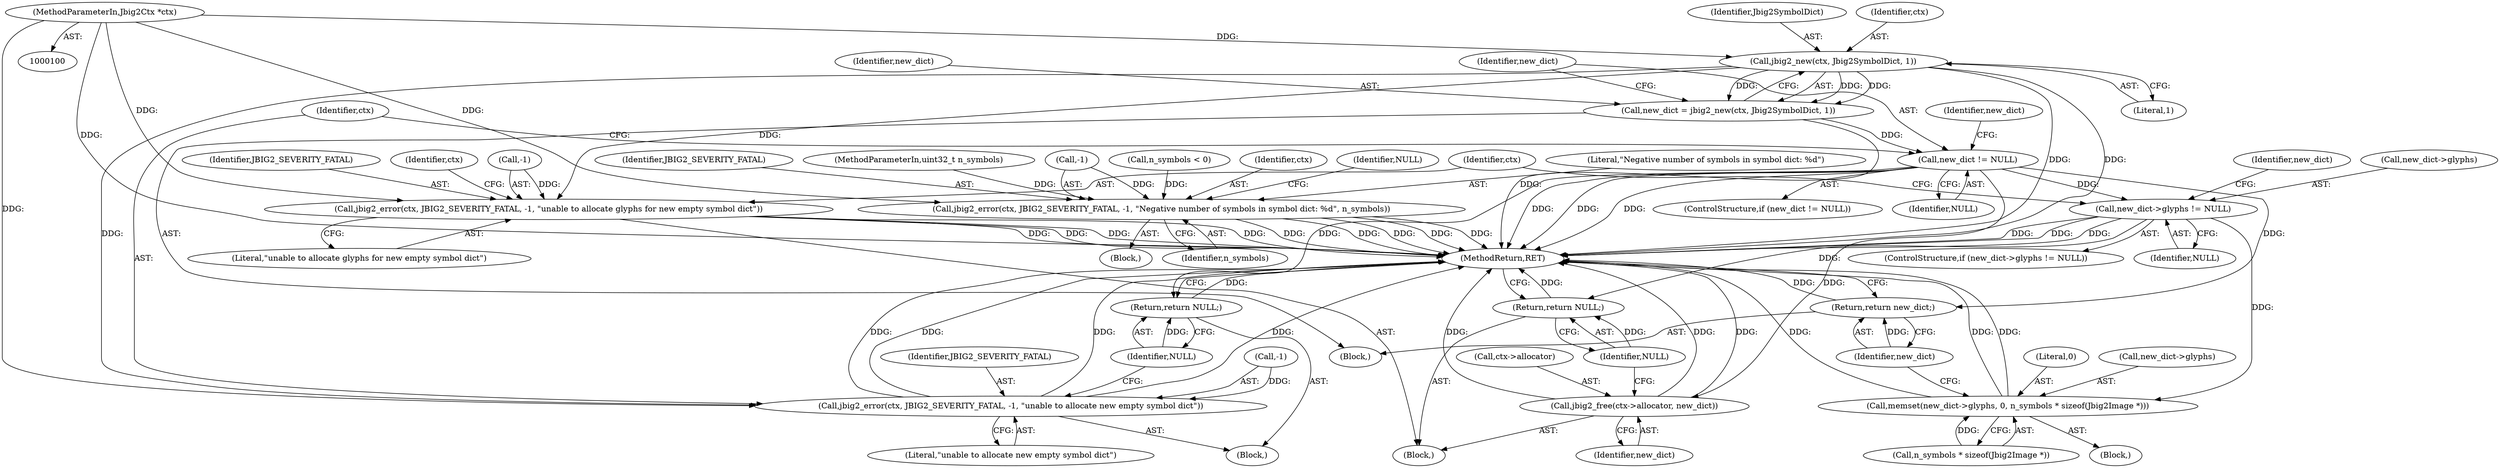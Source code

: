 digraph "0_ghostscript_e698d5c11d27212aa1098bc5b1673a3378563092_16@pointer" {
"1000101" [label="(MethodParameterIn,Jbig2Ctx *ctx)"];
"1000113" [label="(Call,jbig2_error(ctx, JBIG2_SEVERITY_FATAL, -1, \"Negative number of symbols in symbol dict: %d\", n_symbols))"];
"1000124" [label="(Call,jbig2_new(ctx, Jbig2SymbolDict, 1))"];
"1000122" [label="(Call,new_dict = jbig2_new(ctx, Jbig2SymbolDict, 1))"];
"1000129" [label="(Call,new_dict != NULL)"];
"1000146" [label="(Return,return NULL;)"];
"1000149" [label="(Call,new_dict->glyphs != NULL)"];
"1000155" [label="(Call,memset(new_dict->glyphs, 0, n_symbols * sizeof(Jbig2Image *)))"];
"1000177" [label="(Return,return NULL;)"];
"1000172" [label="(Call,jbig2_free(ctx->allocator, new_dict))"];
"1000179" [label="(Return,return new_dict;)"];
"1000140" [label="(Call,jbig2_error(ctx, JBIG2_SEVERITY_FATAL, -1, \"unable to allocate new empty symbol dict\"))"];
"1000166" [label="(Call,jbig2_error(ctx, JBIG2_SEVERITY_FATAL, -1, \"unable to allocate glyphs for new empty symbol dict\"))"];
"1000103" [label="(Block,)"];
"1000171" [label="(Literal,\"unable to allocate glyphs for new empty symbol dict\")"];
"1000140" [label="(Call,jbig2_error(ctx, JBIG2_SEVERITY_FATAL, -1, \"unable to allocate new empty symbol dict\"))"];
"1000119" [label="(Identifier,n_symbols)"];
"1000126" [label="(Identifier,Jbig2SymbolDict)"];
"1000148" [label="(ControlStructure,if (new_dict->glyphs != NULL))"];
"1000135" [label="(Identifier,new_dict)"];
"1000112" [label="(Block,)"];
"1000167" [label="(Identifier,ctx)"];
"1000127" [label="(Literal,1)"];
"1000154" [label="(Block,)"];
"1000131" [label="(Identifier,NULL)"];
"1000141" [label="(Identifier,ctx)"];
"1000125" [label="(Identifier,ctx)"];
"1000143" [label="(Call,-1)"];
"1000155" [label="(Call,memset(new_dict->glyphs, 0, n_symbols * sizeof(Jbig2Image *)))"];
"1000172" [label="(Call,jbig2_free(ctx->allocator, new_dict))"];
"1000165" [label="(Block,)"];
"1000174" [label="(Identifier,ctx)"];
"1000109" [label="(Call,n_symbols < 0)"];
"1000166" [label="(Call,jbig2_error(ctx, JBIG2_SEVERITY_FATAL, -1, \"unable to allocate glyphs for new empty symbol dict\"))"];
"1000181" [label="(MethodReturn,RET)"];
"1000146" [label="(Return,return NULL;)"];
"1000123" [label="(Identifier,new_dict)"];
"1000128" [label="(ControlStructure,if (new_dict != NULL))"];
"1000179" [label="(Return,return new_dict;)"];
"1000113" [label="(Call,jbig2_error(ctx, JBIG2_SEVERITY_FATAL, -1, \"Negative number of symbols in symbol dict: %d\", n_symbols))"];
"1000124" [label="(Call,jbig2_new(ctx, Jbig2SymbolDict, 1))"];
"1000177" [label="(Return,return NULL;)"];
"1000149" [label="(Call,new_dict->glyphs != NULL)"];
"1000159" [label="(Literal,0)"];
"1000173" [label="(Call,ctx->allocator)"];
"1000114" [label="(Identifier,ctx)"];
"1000147" [label="(Identifier,NULL)"];
"1000121" [label="(Identifier,NULL)"];
"1000176" [label="(Identifier,new_dict)"];
"1000118" [label="(Literal,\"Negative number of symbols in symbol dict: %d\")"];
"1000157" [label="(Identifier,new_dict)"];
"1000129" [label="(Call,new_dict != NULL)"];
"1000145" [label="(Literal,\"unable to allocate new empty symbol dict\")"];
"1000169" [label="(Call,-1)"];
"1000178" [label="(Identifier,NULL)"];
"1000101" [label="(MethodParameterIn,Jbig2Ctx *ctx)"];
"1000139" [label="(Block,)"];
"1000156" [label="(Call,new_dict->glyphs)"];
"1000115" [label="(Identifier,JBIG2_SEVERITY_FATAL)"];
"1000153" [label="(Identifier,NULL)"];
"1000102" [label="(MethodParameterIn,uint32_t n_symbols)"];
"1000116" [label="(Call,-1)"];
"1000130" [label="(Identifier,new_dict)"];
"1000142" [label="(Identifier,JBIG2_SEVERITY_FATAL)"];
"1000168" [label="(Identifier,JBIG2_SEVERITY_FATAL)"];
"1000160" [label="(Call,n_symbols * sizeof(Jbig2Image *))"];
"1000180" [label="(Identifier,new_dict)"];
"1000150" [label="(Call,new_dict->glyphs)"];
"1000122" [label="(Call,new_dict = jbig2_new(ctx, Jbig2SymbolDict, 1))"];
"1000101" -> "1000100"  [label="AST: "];
"1000101" -> "1000181"  [label="DDG: "];
"1000101" -> "1000113"  [label="DDG: "];
"1000101" -> "1000124"  [label="DDG: "];
"1000101" -> "1000140"  [label="DDG: "];
"1000101" -> "1000166"  [label="DDG: "];
"1000113" -> "1000112"  [label="AST: "];
"1000113" -> "1000119"  [label="CFG: "];
"1000114" -> "1000113"  [label="AST: "];
"1000115" -> "1000113"  [label="AST: "];
"1000116" -> "1000113"  [label="AST: "];
"1000118" -> "1000113"  [label="AST: "];
"1000119" -> "1000113"  [label="AST: "];
"1000121" -> "1000113"  [label="CFG: "];
"1000113" -> "1000181"  [label="DDG: "];
"1000113" -> "1000181"  [label="DDG: "];
"1000113" -> "1000181"  [label="DDG: "];
"1000113" -> "1000181"  [label="DDG: "];
"1000113" -> "1000181"  [label="DDG: "];
"1000116" -> "1000113"  [label="DDG: "];
"1000109" -> "1000113"  [label="DDG: "];
"1000102" -> "1000113"  [label="DDG: "];
"1000124" -> "1000122"  [label="AST: "];
"1000124" -> "1000127"  [label="CFG: "];
"1000125" -> "1000124"  [label="AST: "];
"1000126" -> "1000124"  [label="AST: "];
"1000127" -> "1000124"  [label="AST: "];
"1000122" -> "1000124"  [label="CFG: "];
"1000124" -> "1000181"  [label="DDG: "];
"1000124" -> "1000181"  [label="DDG: "];
"1000124" -> "1000122"  [label="DDG: "];
"1000124" -> "1000122"  [label="DDG: "];
"1000124" -> "1000122"  [label="DDG: "];
"1000124" -> "1000140"  [label="DDG: "];
"1000124" -> "1000166"  [label="DDG: "];
"1000122" -> "1000103"  [label="AST: "];
"1000123" -> "1000122"  [label="AST: "];
"1000130" -> "1000122"  [label="CFG: "];
"1000122" -> "1000181"  [label="DDG: "];
"1000122" -> "1000129"  [label="DDG: "];
"1000129" -> "1000128"  [label="AST: "];
"1000129" -> "1000131"  [label="CFG: "];
"1000130" -> "1000129"  [label="AST: "];
"1000131" -> "1000129"  [label="AST: "];
"1000135" -> "1000129"  [label="CFG: "];
"1000141" -> "1000129"  [label="CFG: "];
"1000129" -> "1000181"  [label="DDG: "];
"1000129" -> "1000181"  [label="DDG: "];
"1000129" -> "1000181"  [label="DDG: "];
"1000129" -> "1000146"  [label="DDG: "];
"1000129" -> "1000149"  [label="DDG: "];
"1000129" -> "1000172"  [label="DDG: "];
"1000129" -> "1000179"  [label="DDG: "];
"1000146" -> "1000139"  [label="AST: "];
"1000146" -> "1000147"  [label="CFG: "];
"1000147" -> "1000146"  [label="AST: "];
"1000181" -> "1000146"  [label="CFG: "];
"1000146" -> "1000181"  [label="DDG: "];
"1000147" -> "1000146"  [label="DDG: "];
"1000149" -> "1000148"  [label="AST: "];
"1000149" -> "1000153"  [label="CFG: "];
"1000150" -> "1000149"  [label="AST: "];
"1000153" -> "1000149"  [label="AST: "];
"1000157" -> "1000149"  [label="CFG: "];
"1000167" -> "1000149"  [label="CFG: "];
"1000149" -> "1000181"  [label="DDG: "];
"1000149" -> "1000181"  [label="DDG: "];
"1000149" -> "1000181"  [label="DDG: "];
"1000149" -> "1000155"  [label="DDG: "];
"1000149" -> "1000177"  [label="DDG: "];
"1000155" -> "1000154"  [label="AST: "];
"1000155" -> "1000160"  [label="CFG: "];
"1000156" -> "1000155"  [label="AST: "];
"1000159" -> "1000155"  [label="AST: "];
"1000160" -> "1000155"  [label="AST: "];
"1000180" -> "1000155"  [label="CFG: "];
"1000155" -> "1000181"  [label="DDG: "];
"1000155" -> "1000181"  [label="DDG: "];
"1000155" -> "1000181"  [label="DDG: "];
"1000160" -> "1000155"  [label="DDG: "];
"1000177" -> "1000165"  [label="AST: "];
"1000177" -> "1000178"  [label="CFG: "];
"1000178" -> "1000177"  [label="AST: "];
"1000181" -> "1000177"  [label="CFG: "];
"1000177" -> "1000181"  [label="DDG: "];
"1000178" -> "1000177"  [label="DDG: "];
"1000172" -> "1000165"  [label="AST: "];
"1000172" -> "1000176"  [label="CFG: "];
"1000173" -> "1000172"  [label="AST: "];
"1000176" -> "1000172"  [label="AST: "];
"1000178" -> "1000172"  [label="CFG: "];
"1000172" -> "1000181"  [label="DDG: "];
"1000172" -> "1000181"  [label="DDG: "];
"1000172" -> "1000181"  [label="DDG: "];
"1000179" -> "1000103"  [label="AST: "];
"1000179" -> "1000180"  [label="CFG: "];
"1000180" -> "1000179"  [label="AST: "];
"1000181" -> "1000179"  [label="CFG: "];
"1000179" -> "1000181"  [label="DDG: "];
"1000180" -> "1000179"  [label="DDG: "];
"1000140" -> "1000139"  [label="AST: "];
"1000140" -> "1000145"  [label="CFG: "];
"1000141" -> "1000140"  [label="AST: "];
"1000142" -> "1000140"  [label="AST: "];
"1000143" -> "1000140"  [label="AST: "];
"1000145" -> "1000140"  [label="AST: "];
"1000147" -> "1000140"  [label="CFG: "];
"1000140" -> "1000181"  [label="DDG: "];
"1000140" -> "1000181"  [label="DDG: "];
"1000140" -> "1000181"  [label="DDG: "];
"1000140" -> "1000181"  [label="DDG: "];
"1000143" -> "1000140"  [label="DDG: "];
"1000166" -> "1000165"  [label="AST: "];
"1000166" -> "1000171"  [label="CFG: "];
"1000167" -> "1000166"  [label="AST: "];
"1000168" -> "1000166"  [label="AST: "];
"1000169" -> "1000166"  [label="AST: "];
"1000171" -> "1000166"  [label="AST: "];
"1000174" -> "1000166"  [label="CFG: "];
"1000166" -> "1000181"  [label="DDG: "];
"1000166" -> "1000181"  [label="DDG: "];
"1000166" -> "1000181"  [label="DDG: "];
"1000166" -> "1000181"  [label="DDG: "];
"1000169" -> "1000166"  [label="DDG: "];
}
